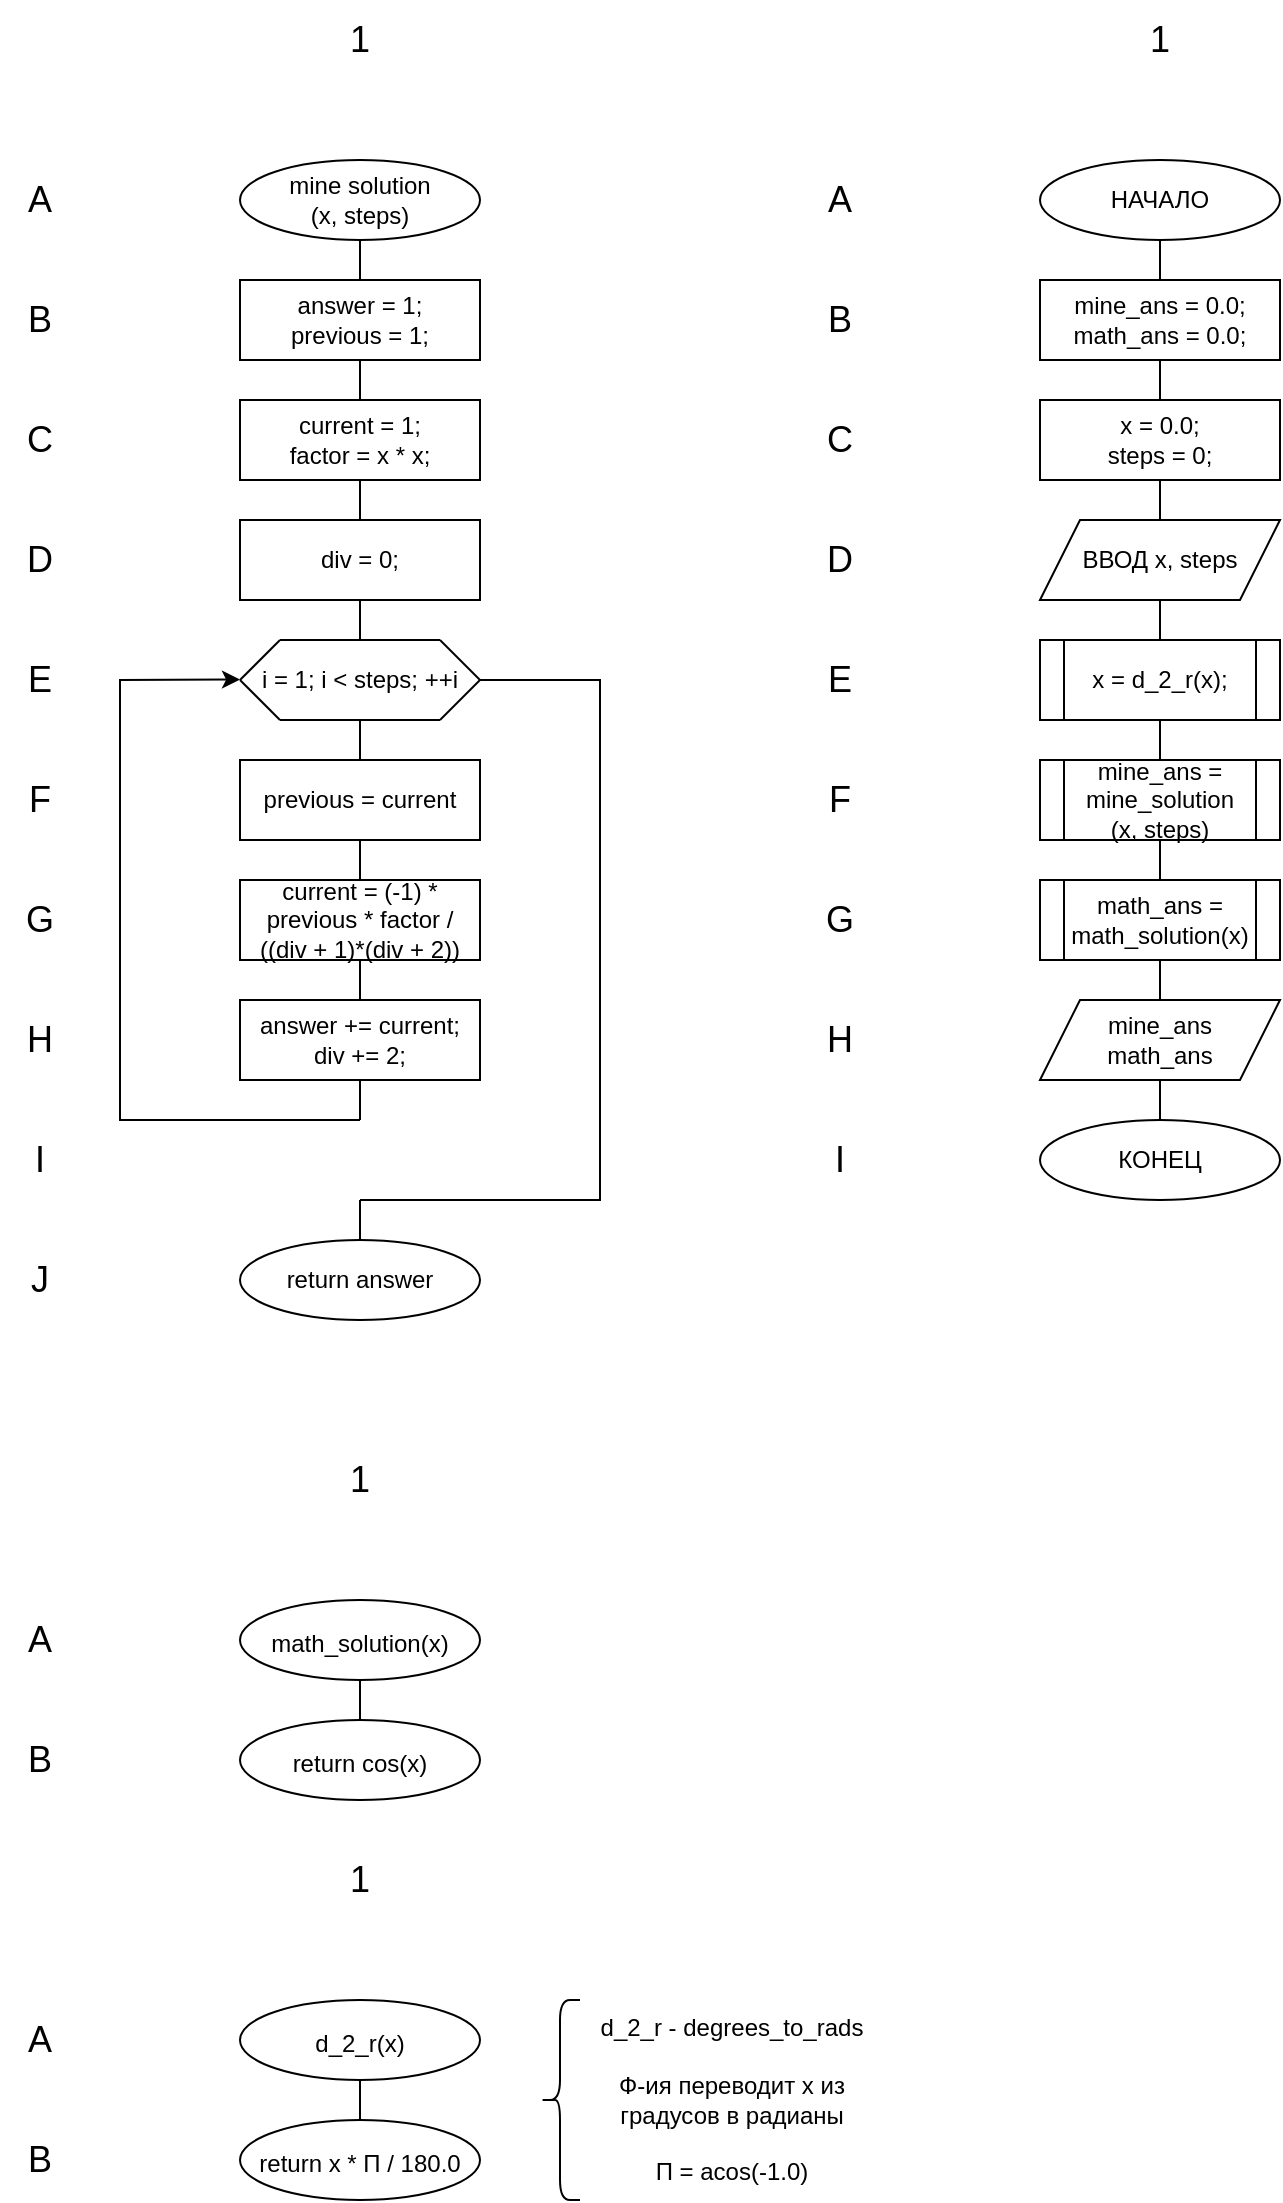 <mxfile version="20.4.0" type="device"><diagram id="C5RBs43oDa-KdzZeNtuy" name="Page-1"><mxGraphModel dx="328" dy="494" grid="1" gridSize="10" guides="1" tooltips="1" connect="1" arrows="1" fold="1" page="1" pageScale="1" pageWidth="827" pageHeight="1169" math="0" shadow="0"><root><mxCell id="WIyWlLk6GJQsqaUBKTNV-0"/><mxCell id="WIyWlLk6GJQsqaUBKTNV-1" parent="WIyWlLk6GJQsqaUBKTNV-0"/><mxCell id="QHhRuf_vmpbGK-SOk3-j-0" value="mine solution&lt;br&gt;(x, steps)" style="ellipse;whiteSpace=wrap;html=1;" vertex="1" parent="WIyWlLk6GJQsqaUBKTNV-1"><mxGeometry x="160" y="120" width="120" height="40" as="geometry"/></mxCell><mxCell id="QHhRuf_vmpbGK-SOk3-j-1" value="answer = 1;&lt;br&gt;previous = 1;" style="rounded=0;whiteSpace=wrap;html=1;" vertex="1" parent="WIyWlLk6GJQsqaUBKTNV-1"><mxGeometry x="160" y="180" width="120" height="40" as="geometry"/></mxCell><mxCell id="QHhRuf_vmpbGK-SOk3-j-2" value="current = 1;&lt;br&gt;factor = x * x;" style="rounded=0;whiteSpace=wrap;html=1;" vertex="1" parent="WIyWlLk6GJQsqaUBKTNV-1"><mxGeometry x="160" y="240" width="120" height="40" as="geometry"/></mxCell><mxCell id="QHhRuf_vmpbGK-SOk3-j-3" value="" style="endArrow=none;html=1;rounded=0;exitX=0.5;exitY=0;exitDx=0;exitDy=0;entryX=0.5;entryY=1;entryDx=0;entryDy=0;" edge="1" parent="WIyWlLk6GJQsqaUBKTNV-1" source="QHhRuf_vmpbGK-SOk3-j-2" target="QHhRuf_vmpbGK-SOk3-j-1"><mxGeometry width="50" height="50" relative="1" as="geometry"><mxPoint x="230" y="330" as="sourcePoint"/><mxPoint x="280" y="280" as="targetPoint"/></mxGeometry></mxCell><mxCell id="QHhRuf_vmpbGK-SOk3-j-4" value="" style="endArrow=none;html=1;rounded=0;exitX=0.5;exitY=1;exitDx=0;exitDy=0;entryX=0.5;entryY=0;entryDx=0;entryDy=0;" edge="1" parent="WIyWlLk6GJQsqaUBKTNV-1" source="QHhRuf_vmpbGK-SOk3-j-0" target="QHhRuf_vmpbGK-SOk3-j-1"><mxGeometry width="50" height="50" relative="1" as="geometry"><mxPoint x="230" y="330" as="sourcePoint"/><mxPoint x="280" y="280" as="targetPoint"/></mxGeometry></mxCell><mxCell id="QHhRuf_vmpbGK-SOk3-j-6" value="div = 0;" style="rounded=0;whiteSpace=wrap;html=1;" vertex="1" parent="WIyWlLk6GJQsqaUBKTNV-1"><mxGeometry x="160" y="300" width="120" height="40" as="geometry"/></mxCell><mxCell id="QHhRuf_vmpbGK-SOk3-j-8" value="" style="endArrow=none;html=1;rounded=0;exitX=0.5;exitY=1;exitDx=0;exitDy=0;" edge="1" parent="WIyWlLk6GJQsqaUBKTNV-1" source="QHhRuf_vmpbGK-SOk3-j-2" target="QHhRuf_vmpbGK-SOk3-j-6"><mxGeometry width="50" height="50" relative="1" as="geometry"><mxPoint x="220" y="350" as="sourcePoint"/><mxPoint x="270" y="300" as="targetPoint"/></mxGeometry></mxCell><mxCell id="QHhRuf_vmpbGK-SOk3-j-9" value="" style="endArrow=none;html=1;rounded=0;exitX=0.5;exitY=1;exitDx=0;exitDy=0;" edge="1" parent="WIyWlLk6GJQsqaUBKTNV-1" source="QHhRuf_vmpbGK-SOk3-j-6"><mxGeometry width="50" height="50" relative="1" as="geometry"><mxPoint x="220" y="350" as="sourcePoint"/><mxPoint x="220" y="360" as="targetPoint"/></mxGeometry></mxCell><mxCell id="QHhRuf_vmpbGK-SOk3-j-10" value="" style="endArrow=none;html=1;rounded=0;" edge="1" parent="WIyWlLk6GJQsqaUBKTNV-1"><mxGeometry width="50" height="50" relative="1" as="geometry"><mxPoint x="160" y="380" as="sourcePoint"/><mxPoint x="180" y="360" as="targetPoint"/></mxGeometry></mxCell><mxCell id="QHhRuf_vmpbGK-SOk3-j-11" value="" style="endArrow=none;html=1;rounded=0;" edge="1" parent="WIyWlLk6GJQsqaUBKTNV-1"><mxGeometry width="50" height="50" relative="1" as="geometry"><mxPoint x="160" y="380" as="sourcePoint"/><mxPoint x="180" y="400" as="targetPoint"/></mxGeometry></mxCell><mxCell id="QHhRuf_vmpbGK-SOk3-j-12" value="" style="endArrow=none;html=1;rounded=0;" edge="1" parent="WIyWlLk6GJQsqaUBKTNV-1"><mxGeometry width="50" height="50" relative="1" as="geometry"><mxPoint x="180" y="360" as="sourcePoint"/><mxPoint x="260" y="360" as="targetPoint"/></mxGeometry></mxCell><mxCell id="QHhRuf_vmpbGK-SOk3-j-13" value="" style="endArrow=none;html=1;rounded=0;" edge="1" parent="WIyWlLk6GJQsqaUBKTNV-1"><mxGeometry width="50" height="50" relative="1" as="geometry"><mxPoint x="180.0" y="400" as="sourcePoint"/><mxPoint x="260" y="400" as="targetPoint"/></mxGeometry></mxCell><mxCell id="QHhRuf_vmpbGK-SOk3-j-14" value="" style="endArrow=none;html=1;rounded=0;" edge="1" parent="WIyWlLk6GJQsqaUBKTNV-1"><mxGeometry width="50" height="50" relative="1" as="geometry"><mxPoint x="280" y="380" as="sourcePoint"/><mxPoint x="260" y="360" as="targetPoint"/></mxGeometry></mxCell><mxCell id="QHhRuf_vmpbGK-SOk3-j-15" value="" style="endArrow=none;html=1;rounded=0;" edge="1" parent="WIyWlLk6GJQsqaUBKTNV-1"><mxGeometry width="50" height="50" relative="1" as="geometry"><mxPoint x="280" y="380" as="sourcePoint"/><mxPoint x="260" y="400" as="targetPoint"/></mxGeometry></mxCell><mxCell id="QHhRuf_vmpbGK-SOk3-j-16" value="i = 1; i &amp;lt; steps; ++i" style="text;html=1;strokeColor=none;fillColor=none;align=center;verticalAlign=middle;whiteSpace=wrap;rounded=0;" vertex="1" parent="WIyWlLk6GJQsqaUBKTNV-1"><mxGeometry x="160" y="360" width="120" height="40" as="geometry"/></mxCell><mxCell id="QHhRuf_vmpbGK-SOk3-j-18" value="previous = current" style="rounded=0;whiteSpace=wrap;html=1;" vertex="1" parent="WIyWlLk6GJQsqaUBKTNV-1"><mxGeometry x="160" y="420" width="120" height="40" as="geometry"/></mxCell><mxCell id="QHhRuf_vmpbGK-SOk3-j-19" value="current = (-1) * previous * factor / ((div + 1)*(div + 2))" style="rounded=0;whiteSpace=wrap;html=1;" vertex="1" parent="WIyWlLk6GJQsqaUBKTNV-1"><mxGeometry x="160" y="480" width="120" height="40" as="geometry"/></mxCell><mxCell id="QHhRuf_vmpbGK-SOk3-j-20" value="answer += current;&lt;br&gt;div += 2;" style="rounded=0;whiteSpace=wrap;html=1;" vertex="1" parent="WIyWlLk6GJQsqaUBKTNV-1"><mxGeometry x="160" y="540" width="120" height="40" as="geometry"/></mxCell><mxCell id="QHhRuf_vmpbGK-SOk3-j-21" value="" style="endArrow=none;html=1;rounded=0;exitX=0.5;exitY=1;exitDx=0;exitDy=0;entryX=0.5;entryY=0;entryDx=0;entryDy=0;" edge="1" parent="WIyWlLk6GJQsqaUBKTNV-1" source="QHhRuf_vmpbGK-SOk3-j-16" target="QHhRuf_vmpbGK-SOk3-j-18"><mxGeometry width="50" height="50" relative="1" as="geometry"><mxPoint x="240" y="430" as="sourcePoint"/><mxPoint x="240" y="410" as="targetPoint"/></mxGeometry></mxCell><mxCell id="QHhRuf_vmpbGK-SOk3-j-22" value="" style="endArrow=none;html=1;rounded=0;exitX=0.5;exitY=0;exitDx=0;exitDy=0;entryX=0.5;entryY=1;entryDx=0;entryDy=0;" edge="1" parent="WIyWlLk6GJQsqaUBKTNV-1" source="QHhRuf_vmpbGK-SOk3-j-20" target="QHhRuf_vmpbGK-SOk3-j-19"><mxGeometry width="50" height="50" relative="1" as="geometry"><mxPoint x="240" y="430" as="sourcePoint"/><mxPoint x="290" y="380" as="targetPoint"/></mxGeometry></mxCell><mxCell id="QHhRuf_vmpbGK-SOk3-j-23" value="" style="endArrow=none;html=1;rounded=0;exitX=0.5;exitY=1;exitDx=0;exitDy=0;entryX=0.5;entryY=0;entryDx=0;entryDy=0;" edge="1" parent="WIyWlLk6GJQsqaUBKTNV-1" source="QHhRuf_vmpbGK-SOk3-j-18" target="QHhRuf_vmpbGK-SOk3-j-19"><mxGeometry width="50" height="50" relative="1" as="geometry"><mxPoint x="230.0" y="550" as="sourcePoint"/><mxPoint x="230.0" y="530" as="targetPoint"/></mxGeometry></mxCell><mxCell id="QHhRuf_vmpbGK-SOk3-j-24" value="" style="endArrow=classic;html=1;rounded=0;" edge="1" parent="WIyWlLk6GJQsqaUBKTNV-1"><mxGeometry width="50" height="50" relative="1" as="geometry"><mxPoint x="220" y="600" as="sourcePoint"/><mxPoint x="160" y="379.76" as="targetPoint"/><Array as="points"><mxPoint x="100" y="600"/><mxPoint x="100" y="380"/></Array></mxGeometry></mxCell><mxCell id="QHhRuf_vmpbGK-SOk3-j-25" value="" style="endArrow=none;html=1;rounded=0;entryX=0.5;entryY=1;entryDx=0;entryDy=0;" edge="1" parent="WIyWlLk6GJQsqaUBKTNV-1" target="QHhRuf_vmpbGK-SOk3-j-20"><mxGeometry width="50" height="50" relative="1" as="geometry"><mxPoint x="220" y="600" as="sourcePoint"/><mxPoint x="230" y="530" as="targetPoint"/></mxGeometry></mxCell><mxCell id="QHhRuf_vmpbGK-SOk3-j-26" value="" style="endArrow=none;html=1;rounded=0;exitX=1;exitY=0.5;exitDx=0;exitDy=0;" edge="1" parent="WIyWlLk6GJQsqaUBKTNV-1" source="QHhRuf_vmpbGK-SOk3-j-16"><mxGeometry width="50" height="50" relative="1" as="geometry"><mxPoint x="230" y="490" as="sourcePoint"/><mxPoint x="220" y="640" as="targetPoint"/><Array as="points"><mxPoint x="340" y="380"/><mxPoint x="340" y="640"/></Array></mxGeometry></mxCell><mxCell id="QHhRuf_vmpbGK-SOk3-j-28" value="" style="endArrow=none;html=1;rounded=0;" edge="1" parent="WIyWlLk6GJQsqaUBKTNV-1"><mxGeometry width="50" height="50" relative="1" as="geometry"><mxPoint x="220" y="640" as="sourcePoint"/><mxPoint x="220" y="660" as="targetPoint"/></mxGeometry></mxCell><mxCell id="QHhRuf_vmpbGK-SOk3-j-29" value="return answer" style="ellipse;whiteSpace=wrap;html=1;" vertex="1" parent="WIyWlLk6GJQsqaUBKTNV-1"><mxGeometry x="160" y="660" width="120" height="40" as="geometry"/></mxCell><mxCell id="QHhRuf_vmpbGK-SOk3-j-30" value="&lt;span style=&quot;font-size: 18px;&quot;&gt;1&lt;/span&gt;" style="text;html=1;strokeColor=none;fillColor=none;align=center;verticalAlign=middle;whiteSpace=wrap;rounded=0;" vertex="1" parent="WIyWlLk6GJQsqaUBKTNV-1"><mxGeometry x="200" y="40" width="40" height="40" as="geometry"/></mxCell><mxCell id="QHhRuf_vmpbGK-SOk3-j-31" value="&lt;span style=&quot;font-size: 18px;&quot;&gt;A&lt;/span&gt;" style="text;html=1;strokeColor=none;fillColor=none;align=center;verticalAlign=middle;whiteSpace=wrap;rounded=0;" vertex="1" parent="WIyWlLk6GJQsqaUBKTNV-1"><mxGeometry x="40" y="120" width="40" height="40" as="geometry"/></mxCell><mxCell id="QHhRuf_vmpbGK-SOk3-j-32" value="&lt;span style=&quot;font-size: 18px;&quot;&gt;B&lt;/span&gt;" style="text;html=1;strokeColor=none;fillColor=none;align=center;verticalAlign=middle;whiteSpace=wrap;rounded=0;" vertex="1" parent="WIyWlLk6GJQsqaUBKTNV-1"><mxGeometry x="40" y="180" width="40" height="40" as="geometry"/></mxCell><mxCell id="QHhRuf_vmpbGK-SOk3-j-33" value="&lt;span style=&quot;font-size: 18px;&quot;&gt;C&lt;/span&gt;" style="text;html=1;strokeColor=none;fillColor=none;align=center;verticalAlign=middle;whiteSpace=wrap;rounded=0;" vertex="1" parent="WIyWlLk6GJQsqaUBKTNV-1"><mxGeometry x="40" y="240" width="40" height="40" as="geometry"/></mxCell><mxCell id="QHhRuf_vmpbGK-SOk3-j-34" value="&lt;span style=&quot;font-size: 18px;&quot;&gt;D&lt;/span&gt;" style="text;html=1;strokeColor=none;fillColor=none;align=center;verticalAlign=middle;whiteSpace=wrap;rounded=0;" vertex="1" parent="WIyWlLk6GJQsqaUBKTNV-1"><mxGeometry x="40" y="300" width="40" height="40" as="geometry"/></mxCell><mxCell id="QHhRuf_vmpbGK-SOk3-j-35" value="&lt;span style=&quot;font-size: 18px;&quot;&gt;E&lt;/span&gt;" style="text;html=1;strokeColor=none;fillColor=none;align=center;verticalAlign=middle;whiteSpace=wrap;rounded=0;" vertex="1" parent="WIyWlLk6GJQsqaUBKTNV-1"><mxGeometry x="40" y="360" width="40" height="40" as="geometry"/></mxCell><mxCell id="QHhRuf_vmpbGK-SOk3-j-36" value="&lt;span style=&quot;font-size: 18px;&quot;&gt;F&lt;/span&gt;" style="text;html=1;strokeColor=none;fillColor=none;align=center;verticalAlign=middle;whiteSpace=wrap;rounded=0;" vertex="1" parent="WIyWlLk6GJQsqaUBKTNV-1"><mxGeometry x="40" y="420" width="40" height="40" as="geometry"/></mxCell><mxCell id="QHhRuf_vmpbGK-SOk3-j-37" value="&lt;span style=&quot;font-size: 18px;&quot;&gt;G&lt;/span&gt;" style="text;html=1;strokeColor=none;fillColor=none;align=center;verticalAlign=middle;whiteSpace=wrap;rounded=0;" vertex="1" parent="WIyWlLk6GJQsqaUBKTNV-1"><mxGeometry x="40" y="480" width="40" height="40" as="geometry"/></mxCell><mxCell id="QHhRuf_vmpbGK-SOk3-j-38" value="&lt;span style=&quot;font-size: 18px;&quot;&gt;H&lt;/span&gt;" style="text;html=1;strokeColor=none;fillColor=none;align=center;verticalAlign=middle;whiteSpace=wrap;rounded=0;" vertex="1" parent="WIyWlLk6GJQsqaUBKTNV-1"><mxGeometry x="40" y="540" width="40" height="40" as="geometry"/></mxCell><mxCell id="QHhRuf_vmpbGK-SOk3-j-39" value="&lt;span style=&quot;font-size: 18px;&quot;&gt;I&lt;/span&gt;" style="text;html=1;strokeColor=none;fillColor=none;align=center;verticalAlign=middle;whiteSpace=wrap;rounded=0;" vertex="1" parent="WIyWlLk6GJQsqaUBKTNV-1"><mxGeometry x="40" y="600" width="40" height="40" as="geometry"/></mxCell><mxCell id="QHhRuf_vmpbGK-SOk3-j-40" value="&lt;span style=&quot;font-size: 18px;&quot;&gt;J&lt;/span&gt;" style="text;html=1;strokeColor=none;fillColor=none;align=center;verticalAlign=middle;whiteSpace=wrap;rounded=0;" vertex="1" parent="WIyWlLk6GJQsqaUBKTNV-1"><mxGeometry x="40" y="660" width="40" height="40" as="geometry"/></mxCell><mxCell id="QHhRuf_vmpbGK-SOk3-j-41" value="&lt;span style=&quot;font-size: 18px;&quot;&gt;1&lt;/span&gt;" style="text;html=1;strokeColor=none;fillColor=none;align=center;verticalAlign=middle;whiteSpace=wrap;rounded=0;" vertex="1" parent="WIyWlLk6GJQsqaUBKTNV-1"><mxGeometry x="200" y="760" width="40" height="40" as="geometry"/></mxCell><mxCell id="QHhRuf_vmpbGK-SOk3-j-42" value="&lt;font style=&quot;font-size: 12px;&quot;&gt;math_solution(x)&lt;/font&gt;" style="ellipse;whiteSpace=wrap;html=1;fontSize=18;" vertex="1" parent="WIyWlLk6GJQsqaUBKTNV-1"><mxGeometry x="160" y="840" width="120" height="40" as="geometry"/></mxCell><mxCell id="QHhRuf_vmpbGK-SOk3-j-43" value="&lt;font style=&quot;font-size: 12px;&quot;&gt;return cos(x)&lt;/font&gt;" style="ellipse;whiteSpace=wrap;html=1;fontSize=18;" vertex="1" parent="WIyWlLk6GJQsqaUBKTNV-1"><mxGeometry x="160" y="900" width="120" height="40" as="geometry"/></mxCell><mxCell id="QHhRuf_vmpbGK-SOk3-j-44" value="" style="endArrow=none;html=1;rounded=0;fontSize=12;entryX=0.5;entryY=1;entryDx=0;entryDy=0;exitX=0.5;exitY=0;exitDx=0;exitDy=0;" edge="1" parent="WIyWlLk6GJQsqaUBKTNV-1" source="QHhRuf_vmpbGK-SOk3-j-43" target="QHhRuf_vmpbGK-SOk3-j-42"><mxGeometry width="50" height="50" relative="1" as="geometry"><mxPoint x="180" y="950" as="sourcePoint"/><mxPoint x="230" y="900" as="targetPoint"/></mxGeometry></mxCell><mxCell id="QHhRuf_vmpbGK-SOk3-j-45" value="&lt;span style=&quot;font-size: 18px;&quot;&gt;A&lt;/span&gt;" style="text;html=1;strokeColor=none;fillColor=none;align=center;verticalAlign=middle;whiteSpace=wrap;rounded=0;" vertex="1" parent="WIyWlLk6GJQsqaUBKTNV-1"><mxGeometry x="40" y="840" width="40" height="40" as="geometry"/></mxCell><mxCell id="QHhRuf_vmpbGK-SOk3-j-46" value="&lt;span style=&quot;font-size: 18px;&quot;&gt;B&lt;/span&gt;" style="text;html=1;strokeColor=none;fillColor=none;align=center;verticalAlign=middle;whiteSpace=wrap;rounded=0;" vertex="1" parent="WIyWlLk6GJQsqaUBKTNV-1"><mxGeometry x="40" y="900" width="40" height="40" as="geometry"/></mxCell><mxCell id="QHhRuf_vmpbGK-SOk3-j-47" value="&lt;span style=&quot;font-size: 18px;&quot;&gt;1&lt;/span&gt;" style="text;html=1;strokeColor=none;fillColor=none;align=center;verticalAlign=middle;whiteSpace=wrap;rounded=0;" vertex="1" parent="WIyWlLk6GJQsqaUBKTNV-1"><mxGeometry x="200" y="960" width="40" height="40" as="geometry"/></mxCell><mxCell id="QHhRuf_vmpbGK-SOk3-j-48" value="&lt;font style=&quot;font-size: 12px;&quot;&gt;d_2_r(x)&lt;/font&gt;" style="ellipse;whiteSpace=wrap;html=1;fontSize=18;" vertex="1" parent="WIyWlLk6GJQsqaUBKTNV-1"><mxGeometry x="160" y="1040" width="120" height="40" as="geometry"/></mxCell><mxCell id="QHhRuf_vmpbGK-SOk3-j-49" value="&lt;font style=&quot;font-size: 12px;&quot;&gt;return x * П / 180.0&lt;/font&gt;" style="ellipse;whiteSpace=wrap;html=1;fontSize=18;" vertex="1" parent="WIyWlLk6GJQsqaUBKTNV-1"><mxGeometry x="160" y="1100" width="120" height="40" as="geometry"/></mxCell><mxCell id="QHhRuf_vmpbGK-SOk3-j-50" value="" style="endArrow=none;html=1;rounded=0;fontSize=12;entryX=0.5;entryY=1;entryDx=0;entryDy=0;exitX=0.5;exitY=0;exitDx=0;exitDy=0;" edge="1" parent="WIyWlLk6GJQsqaUBKTNV-1" source="QHhRuf_vmpbGK-SOk3-j-49" target="QHhRuf_vmpbGK-SOk3-j-48"><mxGeometry width="50" height="50" relative="1" as="geometry"><mxPoint x="180" y="1150" as="sourcePoint"/><mxPoint x="230" y="1100" as="targetPoint"/></mxGeometry></mxCell><mxCell id="QHhRuf_vmpbGK-SOk3-j-51" value="&lt;span style=&quot;font-size: 18px;&quot;&gt;A&lt;/span&gt;" style="text;html=1;strokeColor=none;fillColor=none;align=center;verticalAlign=middle;whiteSpace=wrap;rounded=0;" vertex="1" parent="WIyWlLk6GJQsqaUBKTNV-1"><mxGeometry x="40" y="1040" width="40" height="40" as="geometry"/></mxCell><mxCell id="QHhRuf_vmpbGK-SOk3-j-52" value="&lt;span style=&quot;font-size: 18px;&quot;&gt;B&lt;/span&gt;" style="text;html=1;strokeColor=none;fillColor=none;align=center;verticalAlign=middle;whiteSpace=wrap;rounded=0;" vertex="1" parent="WIyWlLk6GJQsqaUBKTNV-1"><mxGeometry x="40" y="1100" width="40" height="40" as="geometry"/></mxCell><mxCell id="QHhRuf_vmpbGK-SOk3-j-53" value="" style="shape=curlyBracket;whiteSpace=wrap;html=1;rounded=1;fontSize=12;size=0.5;" vertex="1" parent="WIyWlLk6GJQsqaUBKTNV-1"><mxGeometry x="310" y="1040" width="20" height="100" as="geometry"/></mxCell><mxCell id="QHhRuf_vmpbGK-SOk3-j-54" value="d_2_r - degrees_to_rads&lt;br&gt;&lt;br&gt;Ф-ия переводит х из градусов в радианы&lt;br&gt;&lt;br&gt;П = acos(-1.0)" style="text;html=1;strokeColor=none;fillColor=none;align=center;verticalAlign=middle;whiteSpace=wrap;rounded=0;fontSize=12;" vertex="1" parent="WIyWlLk6GJQsqaUBKTNV-1"><mxGeometry x="331" y="1040" width="150" height="100" as="geometry"/></mxCell><mxCell id="QHhRuf_vmpbGK-SOk3-j-55" value="НАЧАЛО" style="ellipse;whiteSpace=wrap;html=1;" vertex="1" parent="WIyWlLk6GJQsqaUBKTNV-1"><mxGeometry x="560" y="120" width="120" height="40" as="geometry"/></mxCell><mxCell id="QHhRuf_vmpbGK-SOk3-j-56" value="mine_ans = 0.0;&lt;br&gt;math_ans = 0.0;" style="rounded=0;whiteSpace=wrap;html=1;" vertex="1" parent="WIyWlLk6GJQsqaUBKTNV-1"><mxGeometry x="560" y="180" width="120" height="40" as="geometry"/></mxCell><mxCell id="QHhRuf_vmpbGK-SOk3-j-57" value="x = 0.0;&lt;br&gt;steps = 0;" style="rounded=0;whiteSpace=wrap;html=1;" vertex="1" parent="WIyWlLk6GJQsqaUBKTNV-1"><mxGeometry x="560" y="240" width="120" height="40" as="geometry"/></mxCell><mxCell id="QHhRuf_vmpbGK-SOk3-j-58" value="" style="endArrow=none;html=1;rounded=0;exitX=0.5;exitY=0;exitDx=0;exitDy=0;entryX=0.5;entryY=1;entryDx=0;entryDy=0;" edge="1" parent="WIyWlLk6GJQsqaUBKTNV-1" source="QHhRuf_vmpbGK-SOk3-j-57" target="QHhRuf_vmpbGK-SOk3-j-56"><mxGeometry width="50" height="50" relative="1" as="geometry"><mxPoint x="630" y="330" as="sourcePoint"/><mxPoint x="680" y="280" as="targetPoint"/></mxGeometry></mxCell><mxCell id="QHhRuf_vmpbGK-SOk3-j-59" value="" style="endArrow=none;html=1;rounded=0;exitX=0.5;exitY=1;exitDx=0;exitDy=0;entryX=0.5;entryY=0;entryDx=0;entryDy=0;" edge="1" parent="WIyWlLk6GJQsqaUBKTNV-1" source="QHhRuf_vmpbGK-SOk3-j-55" target="QHhRuf_vmpbGK-SOk3-j-56"><mxGeometry width="50" height="50" relative="1" as="geometry"><mxPoint x="630" y="330" as="sourcePoint"/><mxPoint x="680" y="280" as="targetPoint"/></mxGeometry></mxCell><mxCell id="QHhRuf_vmpbGK-SOk3-j-61" value="" style="endArrow=none;html=1;rounded=0;exitX=0.5;exitY=1;exitDx=0;exitDy=0;" edge="1" parent="WIyWlLk6GJQsqaUBKTNV-1" source="QHhRuf_vmpbGK-SOk3-j-57"><mxGeometry width="50" height="50" relative="1" as="geometry"><mxPoint x="620" y="350" as="sourcePoint"/><mxPoint x="620" y="300" as="targetPoint"/></mxGeometry></mxCell><mxCell id="QHhRuf_vmpbGK-SOk3-j-62" value="&lt;span style=&quot;font-size: 18px;&quot;&gt;1&lt;/span&gt;" style="text;html=1;strokeColor=none;fillColor=none;align=center;verticalAlign=middle;whiteSpace=wrap;rounded=0;" vertex="1" parent="WIyWlLk6GJQsqaUBKTNV-1"><mxGeometry x="600" y="40" width="40" height="40" as="geometry"/></mxCell><mxCell id="QHhRuf_vmpbGK-SOk3-j-63" value="&lt;span style=&quot;font-size: 18px;&quot;&gt;A&lt;/span&gt;" style="text;html=1;strokeColor=none;fillColor=none;align=center;verticalAlign=middle;whiteSpace=wrap;rounded=0;" vertex="1" parent="WIyWlLk6GJQsqaUBKTNV-1"><mxGeometry x="440" y="120" width="40" height="40" as="geometry"/></mxCell><mxCell id="QHhRuf_vmpbGK-SOk3-j-64" value="&lt;span style=&quot;font-size: 18px;&quot;&gt;B&lt;/span&gt;" style="text;html=1;strokeColor=none;fillColor=none;align=center;verticalAlign=middle;whiteSpace=wrap;rounded=0;" vertex="1" parent="WIyWlLk6GJQsqaUBKTNV-1"><mxGeometry x="440" y="180" width="40" height="40" as="geometry"/></mxCell><mxCell id="QHhRuf_vmpbGK-SOk3-j-65" value="&lt;span style=&quot;font-size: 18px;&quot;&gt;C&lt;/span&gt;" style="text;html=1;strokeColor=none;fillColor=none;align=center;verticalAlign=middle;whiteSpace=wrap;rounded=0;" vertex="1" parent="WIyWlLk6GJQsqaUBKTNV-1"><mxGeometry x="440" y="240" width="40" height="40" as="geometry"/></mxCell><mxCell id="QHhRuf_vmpbGK-SOk3-j-66" value="&lt;span style=&quot;font-size: 18px;&quot;&gt;D&lt;/span&gt;" style="text;html=1;strokeColor=none;fillColor=none;align=center;verticalAlign=middle;whiteSpace=wrap;rounded=0;" vertex="1" parent="WIyWlLk6GJQsqaUBKTNV-1"><mxGeometry x="440" y="300" width="40" height="40" as="geometry"/></mxCell><mxCell id="QHhRuf_vmpbGK-SOk3-j-67" value="ВВОД x, steps" style="shape=parallelogram;perimeter=parallelogramPerimeter;whiteSpace=wrap;html=1;fixedSize=1;fontSize=12;" vertex="1" parent="WIyWlLk6GJQsqaUBKTNV-1"><mxGeometry x="560" y="300" width="120" height="40" as="geometry"/></mxCell><mxCell id="QHhRuf_vmpbGK-SOk3-j-68" value="x = d_2_r(x);" style="shape=process;whiteSpace=wrap;html=1;backgroundOutline=1;fontSize=12;" vertex="1" parent="WIyWlLk6GJQsqaUBKTNV-1"><mxGeometry x="560" y="360" width="120" height="40" as="geometry"/></mxCell><mxCell id="QHhRuf_vmpbGK-SOk3-j-69" value="mine_ans = mine_solution&lt;br&gt;(x, steps)" style="shape=process;whiteSpace=wrap;html=1;backgroundOutline=1;fontSize=12;" vertex="1" parent="WIyWlLk6GJQsqaUBKTNV-1"><mxGeometry x="560" y="420" width="120" height="40" as="geometry"/></mxCell><mxCell id="QHhRuf_vmpbGK-SOk3-j-70" value="math_ans = math_solution(x)" style="shape=process;whiteSpace=wrap;html=1;backgroundOutline=1;fontSize=12;" vertex="1" parent="WIyWlLk6GJQsqaUBKTNV-1"><mxGeometry x="560" y="480" width="120" height="40" as="geometry"/></mxCell><mxCell id="QHhRuf_vmpbGK-SOk3-j-71" value="&lt;span style=&quot;font-size: 18px;&quot;&gt;E&lt;/span&gt;" style="text;html=1;strokeColor=none;fillColor=none;align=center;verticalAlign=middle;whiteSpace=wrap;rounded=0;" vertex="1" parent="WIyWlLk6GJQsqaUBKTNV-1"><mxGeometry x="440" y="360" width="40" height="40" as="geometry"/></mxCell><mxCell id="QHhRuf_vmpbGK-SOk3-j-72" value="&lt;span style=&quot;font-size: 18px;&quot;&gt;F&lt;/span&gt;" style="text;html=1;strokeColor=none;fillColor=none;align=center;verticalAlign=middle;whiteSpace=wrap;rounded=0;" vertex="1" parent="WIyWlLk6GJQsqaUBKTNV-1"><mxGeometry x="440" y="420" width="40" height="40" as="geometry"/></mxCell><mxCell id="QHhRuf_vmpbGK-SOk3-j-73" value="&lt;span style=&quot;font-size: 18px;&quot;&gt;G&lt;/span&gt;" style="text;html=1;strokeColor=none;fillColor=none;align=center;verticalAlign=middle;whiteSpace=wrap;rounded=0;" vertex="1" parent="WIyWlLk6GJQsqaUBKTNV-1"><mxGeometry x="440" y="480" width="40" height="40" as="geometry"/></mxCell><mxCell id="QHhRuf_vmpbGK-SOk3-j-74" value="&lt;span style=&quot;font-size: 18px;&quot;&gt;H&lt;/span&gt;" style="text;html=1;strokeColor=none;fillColor=none;align=center;verticalAlign=middle;whiteSpace=wrap;rounded=0;" vertex="1" parent="WIyWlLk6GJQsqaUBKTNV-1"><mxGeometry x="440" y="540" width="40" height="40" as="geometry"/></mxCell><mxCell id="QHhRuf_vmpbGK-SOk3-j-75" value="&lt;span style=&quot;font-size: 18px;&quot;&gt;I&lt;/span&gt;" style="text;html=1;strokeColor=none;fillColor=none;align=center;verticalAlign=middle;whiteSpace=wrap;rounded=0;" vertex="1" parent="WIyWlLk6GJQsqaUBKTNV-1"><mxGeometry x="440" y="600" width="40" height="40" as="geometry"/></mxCell><mxCell id="QHhRuf_vmpbGK-SOk3-j-77" value="" style="endArrow=none;html=1;rounded=0;fontSize=12;entryX=0.5;entryY=1;entryDx=0;entryDy=0;exitX=0.5;exitY=0;exitDx=0;exitDy=0;" edge="1" parent="WIyWlLk6GJQsqaUBKTNV-1" source="QHhRuf_vmpbGK-SOk3-j-68" target="QHhRuf_vmpbGK-SOk3-j-67"><mxGeometry width="50" height="50" relative="1" as="geometry"><mxPoint x="580" y="460" as="sourcePoint"/><mxPoint x="630" y="410" as="targetPoint"/></mxGeometry></mxCell><mxCell id="QHhRuf_vmpbGK-SOk3-j-78" value="" style="endArrow=none;html=1;rounded=0;fontSize=12;entryX=0.5;entryY=1;entryDx=0;entryDy=0;exitX=0.5;exitY=0;exitDx=0;exitDy=0;" edge="1" parent="WIyWlLk6GJQsqaUBKTNV-1" source="QHhRuf_vmpbGK-SOk3-j-69" target="QHhRuf_vmpbGK-SOk3-j-68"><mxGeometry width="50" height="50" relative="1" as="geometry"><mxPoint x="580" y="460" as="sourcePoint"/><mxPoint x="630" y="410" as="targetPoint"/></mxGeometry></mxCell><mxCell id="QHhRuf_vmpbGK-SOk3-j-79" value="" style="endArrow=none;html=1;rounded=0;fontSize=12;entryX=0.5;entryY=1;entryDx=0;entryDy=0;exitX=0.5;exitY=0;exitDx=0;exitDy=0;" edge="1" parent="WIyWlLk6GJQsqaUBKTNV-1" source="QHhRuf_vmpbGK-SOk3-j-70" target="QHhRuf_vmpbGK-SOk3-j-69"><mxGeometry width="50" height="50" relative="1" as="geometry"><mxPoint x="580" y="460" as="sourcePoint"/><mxPoint x="630" y="410" as="targetPoint"/></mxGeometry></mxCell><mxCell id="QHhRuf_vmpbGK-SOk3-j-80" value="mine_ans&lt;br&gt;math_ans" style="shape=parallelogram;perimeter=parallelogramPerimeter;whiteSpace=wrap;html=1;fixedSize=1;fontSize=12;" vertex="1" parent="WIyWlLk6GJQsqaUBKTNV-1"><mxGeometry x="560" y="540" width="120" height="40" as="geometry"/></mxCell><mxCell id="QHhRuf_vmpbGK-SOk3-j-81" value="" style="endArrow=none;html=1;rounded=0;fontSize=12;exitX=0.5;exitY=0;exitDx=0;exitDy=0;" edge="1" parent="WIyWlLk6GJQsqaUBKTNV-1" source="QHhRuf_vmpbGK-SOk3-j-80"><mxGeometry width="50" height="50" relative="1" as="geometry"><mxPoint x="620" y="540" as="sourcePoint"/><mxPoint x="620" y="520" as="targetPoint"/></mxGeometry></mxCell><mxCell id="QHhRuf_vmpbGK-SOk3-j-82" value="КОНЕЦ" style="ellipse;whiteSpace=wrap;html=1;" vertex="1" parent="WIyWlLk6GJQsqaUBKTNV-1"><mxGeometry x="560" y="600" width="120" height="40" as="geometry"/></mxCell><mxCell id="QHhRuf_vmpbGK-SOk3-j-83" value="" style="endArrow=none;html=1;rounded=0;fontSize=12;exitX=0.5;exitY=0;exitDx=0;exitDy=0;entryX=0.5;entryY=1;entryDx=0;entryDy=0;" edge="1" parent="WIyWlLk6GJQsqaUBKTNV-1" source="QHhRuf_vmpbGK-SOk3-j-82" target="QHhRuf_vmpbGK-SOk3-j-80"><mxGeometry width="50" height="50" relative="1" as="geometry"><mxPoint x="610" y="540" as="sourcePoint"/><mxPoint x="660" y="490" as="targetPoint"/></mxGeometry></mxCell></root></mxGraphModel></diagram></mxfile>
